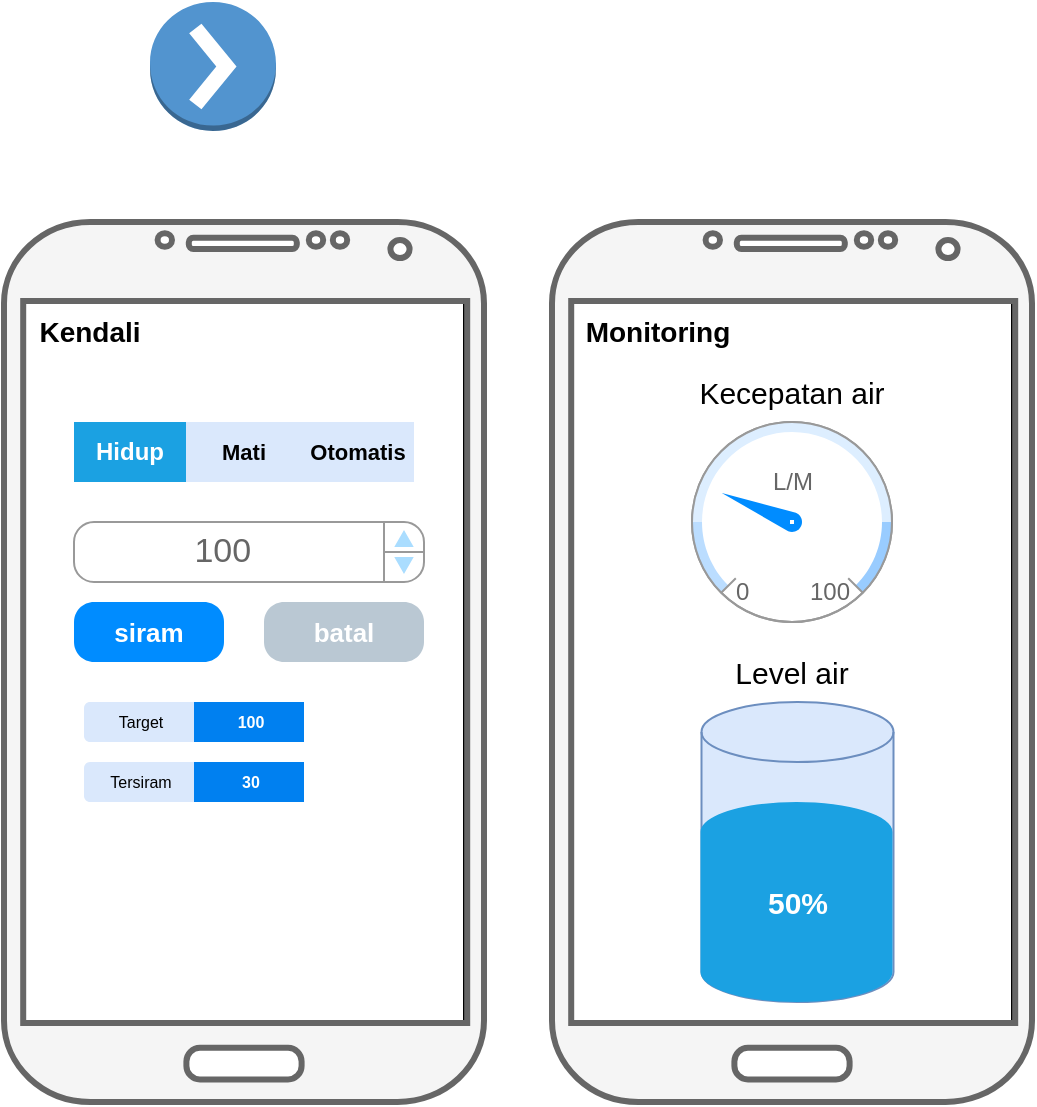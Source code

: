 <mxfile>
    <diagram id="9L7Wck0KFNMNRKOT99sG" name="Mobile">
        <mxGraphModel dx="1504" dy="1577" grid="1" gridSize="10" guides="1" tooltips="1" connect="1" arrows="1" fold="1" page="1" pageScale="1" pageWidth="827" pageHeight="1169" math="0" shadow="0">
            <root>
                <mxCell id="0"/>
                <mxCell id="1" parent="0"/>
                <mxCell id="GaWWMe3E1NepcdC9OFB--33" value="" style="rounded=0;whiteSpace=wrap;html=1;shadow=0;sketch=0;strokeColor=default;strokeWidth=1;gradientColor=none;" parent="1" vertex="1">
                    <mxGeometry x="100" y="-910" width="220" height="360" as="geometry"/>
                </mxCell>
                <mxCell id="2" value="" style="verticalLabelPosition=bottom;verticalAlign=top;html=1;shadow=0;dashed=0;strokeWidth=3;shape=mxgraph.android.phone2;strokeColor=#666666;fillColor=#f5f5f5;fontColor=#333333;gradientColor=none;" parent="1" vertex="1">
                    <mxGeometry x="90" y="-950" width="240" height="440" as="geometry"/>
                </mxCell>
                <mxCell id="GaWWMe3E1NepcdC9OFB--12" value="" style="shape=table;html=1;whiteSpace=wrap;startSize=0;container=1;collapsible=0;childLayout=tableLayout;strokeWidth=1;strokeColor=none;fontStyle=1;fontSize=11;" parent="1" vertex="1">
                    <mxGeometry x="125" y="-850" width="170" height="30" as="geometry"/>
                </mxCell>
                <mxCell id="GaWWMe3E1NepcdC9OFB--13" value="" style="shape=tableRow;horizontal=0;startSize=0;swimlaneHead=0;swimlaneBody=0;top=0;left=0;bottom=0;right=0;collapsible=0;dropTarget=0;fillColor=none;points=[[0,0.5],[1,0.5]];portConstraint=eastwest;strokeWidth=3;" parent="GaWWMe3E1NepcdC9OFB--12" vertex="1">
                    <mxGeometry width="170" height="30" as="geometry"/>
                </mxCell>
                <mxCell id="GaWWMe3E1NepcdC9OFB--14" value="&lt;b&gt;Hidup&lt;/b&gt;" style="shape=partialRectangle;html=1;whiteSpace=wrap;connectable=0;fillColor=#1ba1e2;top=0;left=0;bottom=0;right=0;overflow=hidden;strokeWidth=3;strokeColor=#006EAF;fontColor=#ffffff;" parent="GaWWMe3E1NepcdC9OFB--13" vertex="1">
                    <mxGeometry width="56" height="30" as="geometry">
                        <mxRectangle width="56" height="30" as="alternateBounds"/>
                    </mxGeometry>
                </mxCell>
                <mxCell id="GaWWMe3E1NepcdC9OFB--15" value="&lt;b&gt;&lt;font style=&quot;font-size: 11px;&quot;&gt;Mati&lt;/font&gt;&lt;/b&gt;" style="shape=partialRectangle;html=1;whiteSpace=wrap;connectable=0;fillColor=#dae8fc;top=0;left=0;bottom=0;right=0;overflow=hidden;strokeWidth=3;strokeColor=none;" parent="GaWWMe3E1NepcdC9OFB--13" vertex="1">
                    <mxGeometry x="56" width="58" height="30" as="geometry">
                        <mxRectangle width="58" height="30" as="alternateBounds"/>
                    </mxGeometry>
                </mxCell>
                <mxCell id="GaWWMe3E1NepcdC9OFB--16" value="&lt;b&gt;&lt;font style=&quot;font-size: 11px;&quot;&gt;Otomatis&lt;/font&gt;&lt;/b&gt;" style="shape=partialRectangle;html=1;whiteSpace=wrap;connectable=0;fillColor=#dae8fc;top=0;left=0;bottom=0;right=0;overflow=hidden;strokeWidth=3;strokeColor=none;" parent="GaWWMe3E1NepcdC9OFB--13" vertex="1">
                    <mxGeometry x="114" width="56" height="30" as="geometry">
                        <mxRectangle width="56" height="30" as="alternateBounds"/>
                    </mxGeometry>
                </mxCell>
                <mxCell id="GaWWMe3E1NepcdC9OFB--25" value="&lt;table cellpadding=&quot;0&quot; cellspacing=&quot;0&quot; style=&quot;width:100%;height:100%;&quot;&gt;&lt;tr&gt;&lt;td style=&quot;width:85%&quot;&gt;100&lt;/td&gt;&lt;td style=&quot;width:15%&quot;&gt;&lt;/td&gt;&lt;/tr&gt;&lt;/table&gt;" style="strokeWidth=1;shadow=0;dashed=0;align=center;html=1;shape=mxgraph.mockup.forms.spinner;strokeColor=#999999;spinLayout=right;spinStyle=normal;adjStyle=triangle;fillColor=#aaddff;fontSize=17;fontColor=#666666;mainText=;html=1;overflow=fill;" parent="1" vertex="1">
                    <mxGeometry x="125" y="-800" width="175" height="30" as="geometry"/>
                </mxCell>
                <mxCell id="GaWWMe3E1NepcdC9OFB--34" value="Kendali" style="text;html=1;strokeColor=none;fillColor=none;align=center;verticalAlign=middle;whiteSpace=wrap;rounded=0;shadow=0;sketch=0;strokeWidth=1;fontStyle=1;fontSize=14;" parent="1" vertex="1">
                    <mxGeometry x="103" y="-910" width="60" height="30" as="geometry"/>
                </mxCell>
                <mxCell id="GaWWMe3E1NepcdC9OFB--35" value="&lt;font style=&quot;font-size: 13px;&quot;&gt;siram&lt;/font&gt;" style="strokeWidth=1;shadow=0;dashed=0;align=center;html=1;shape=mxgraph.mockup.buttons.button;strokeColor=none;fontColor=#ffffff;mainText=;buttonStyle=round;fontSize=17;fontStyle=1;fillColor=#008cff;whiteSpace=wrap;sketch=0;" parent="1" vertex="1">
                    <mxGeometry x="125" y="-760" width="75" height="30" as="geometry"/>
                </mxCell>
                <mxCell id="GaWWMe3E1NepcdC9OFB--36" value="&lt;font style=&quot;font-size: 13px;&quot;&gt;batal&lt;/font&gt;" style="strokeWidth=1;shadow=0;dashed=0;align=center;html=1;shape=mxgraph.mockup.buttons.button;strokeColor=none;mainText=;buttonStyle=round;fontSize=17;fontStyle=1;fillColor=#bac8d3;whiteSpace=wrap;sketch=0;fontColor=#FFFFFF;" parent="1" vertex="1">
                    <mxGeometry x="220" y="-760" width="80" height="30" as="geometry"/>
                </mxCell>
                <mxCell id="GaWWMe3E1NepcdC9OFB--37" value="" style="rounded=0;whiteSpace=wrap;html=1;shadow=0;sketch=0;strokeColor=default;strokeWidth=1;gradientColor=none;" parent="1" vertex="1">
                    <mxGeometry x="374" y="-910" width="220" height="360" as="geometry"/>
                </mxCell>
                <mxCell id="GaWWMe3E1NepcdC9OFB--38" value="" style="verticalLabelPosition=bottom;verticalAlign=top;html=1;shadow=0;dashed=0;strokeWidth=3;shape=mxgraph.android.phone2;strokeColor=#666666;fillColor=#f5f5f5;fontColor=#333333;gradientColor=none;" parent="1" vertex="1">
                    <mxGeometry x="364" y="-950" width="240" height="440" as="geometry"/>
                </mxCell>
                <mxCell id="GaWWMe3E1NepcdC9OFB--45" value="Monitoring" style="text;html=1;strokeColor=none;fillColor=none;align=center;verticalAlign=middle;whiteSpace=wrap;rounded=0;shadow=0;sketch=0;strokeWidth=1;fontStyle=1;fontSize=14;" parent="1" vertex="1">
                    <mxGeometry x="387" y="-910" width="60" height="30" as="geometry"/>
                </mxCell>
                <mxCell id="GaWWMe3E1NepcdC9OFB--48" value="" style="verticalLabelPosition=bottom;shadow=0;dashed=0;align=center;html=1;verticalAlign=top;strokeWidth=1;shape=mxgraph.mockup.graphics.gauge;fillColor=#ffffff;strokeColor=#999999;gaugePos=25;scaleColors=#bbddff,#ddeeff,#99ccff;gaugeLabels=,,;needleColor=#008cff;" parent="1" vertex="1">
                    <mxGeometry x="434" y="-850" width="100" height="100" as="geometry"/>
                </mxCell>
                <mxCell id="GaWWMe3E1NepcdC9OFB--49" value="L/M" style="strokeWidth=1;shadow=0;dashed=0;align=center;html=1;shape=mxgraph.mockup.graphics.anchor;fontColor=#666666;" parent="GaWWMe3E1NepcdC9OFB--48" vertex="1">
                    <mxGeometry x="25" y="20" width="50" height="20" as="geometry"/>
                </mxCell>
                <mxCell id="GaWWMe3E1NepcdC9OFB--50" value="0" style="strokeWidth=1;shadow=0;dashed=0;align=center;html=1;shape=mxgraph.mockup.graphics.anchor;align=left;fontColor=#666666;" parent="GaWWMe3E1NepcdC9OFB--48" vertex="1">
                    <mxGeometry x="20" y="75" width="50" height="20" as="geometry"/>
                </mxCell>
                <mxCell id="GaWWMe3E1NepcdC9OFB--51" value="100" style="strokeWidth=1;shadow=0;dashed=0;align=center;html=1;shape=mxgraph.mockup.graphics.anchor;align=right;fontColor=#666666;" parent="GaWWMe3E1NepcdC9OFB--48" vertex="1">
                    <mxGeometry x="30" y="75" width="50" height="20" as="geometry"/>
                </mxCell>
                <mxCell id="GaWWMe3E1NepcdC9OFB--52" value="" style="shape=cylinder3;whiteSpace=wrap;html=1;boundedLbl=1;backgroundOutline=1;size=15;shadow=0;sketch=0;strokeColor=#6c8ebf;strokeWidth=1;fontSize=13;fillColor=#dae8fc;" parent="1" vertex="1">
                    <mxGeometry x="438.75" y="-710" width="96" height="150" as="geometry"/>
                </mxCell>
                <mxCell id="GaWWMe3E1NepcdC9OFB--53" value="" style="shape=cylinder3;whiteSpace=wrap;html=1;boundedLbl=1;backgroundOutline=1;size=15;shadow=0;sketch=0;strokeColor=none;strokeWidth=1;fontSize=13;fontColor=#ffffff;fillColor=#1ba1e2;" parent="1" vertex="1">
                    <mxGeometry x="438.25" y="-660" width="96" height="100" as="geometry"/>
                </mxCell>
                <mxCell id="GaWWMe3E1NepcdC9OFB--54" value="50%" style="text;html=1;strokeColor=none;fillColor=none;align=center;verticalAlign=middle;whiteSpace=wrap;rounded=0;shadow=0;sketch=0;strokeWidth=1;fontSize=15;fontColor=#FFFFFF;fontStyle=1" parent="1" vertex="1">
                    <mxGeometry x="456.75" y="-625" width="60" height="30" as="geometry"/>
                </mxCell>
                <mxCell id="an2XCiXpJ7-AcVYaTtdH-2" value="Kecepatan air" style="text;html=1;strokeColor=none;fillColor=none;align=center;verticalAlign=middle;whiteSpace=wrap;rounded=0;shadow=0;sketch=0;strokeWidth=1;fontSize=15;fontColor=#000000;" parent="1" vertex="1">
                    <mxGeometry x="434" y="-880" width="100" height="30" as="geometry"/>
                </mxCell>
                <mxCell id="an2XCiXpJ7-AcVYaTtdH-4" value="Level air" style="text;html=1;strokeColor=none;fillColor=none;align=center;verticalAlign=middle;whiteSpace=wrap;rounded=0;shadow=0;sketch=0;strokeWidth=1;fontSize=15;fontColor=#000000;" parent="1" vertex="1">
                    <mxGeometry x="434" y="-740" width="100" height="30" as="geometry"/>
                </mxCell>
                <mxCell id="an2XCiXpJ7-AcVYaTtdH-13" value="" style="group" parent="1" vertex="1" connectable="0">
                    <mxGeometry x="130" y="-710" width="110" height="20" as="geometry"/>
                </mxCell>
                <mxCell id="an2XCiXpJ7-AcVYaTtdH-9" value="Target" style="strokeColor=none;fillColor=#dae8fc;html=1;strokeWidth=1;shadow=0;dashed=0;shape=mxgraph.ios7ui.leftButton;rSize=3;fontSize=8;sketch=0;" parent="an2XCiXpJ7-AcVYaTtdH-13" vertex="1">
                    <mxGeometry width="55.0" height="20" as="geometry"/>
                </mxCell>
                <mxCell id="an2XCiXpJ7-AcVYaTtdH-12" value="100" style="html=1;strokeWidth=1;shadow=0;dashed=0;shape=mxgraph.ios7ui.rrect;rSize=0;strokeColor=none;fillColor=#0080F0;fontColor=#ffffff;fontSize=8;sketch=0;fontStyle=1" parent="an2XCiXpJ7-AcVYaTtdH-13" vertex="1">
                    <mxGeometry x="55.0" width="55.0" height="20" as="geometry"/>
                </mxCell>
                <mxCell id="an2XCiXpJ7-AcVYaTtdH-14" value="" style="group" parent="1" vertex="1" connectable="0">
                    <mxGeometry x="130" y="-680" width="110" height="20" as="geometry"/>
                </mxCell>
                <mxCell id="an2XCiXpJ7-AcVYaTtdH-15" value="Tersiram" style="strokeColor=none;fillColor=#dae8fc;html=1;strokeWidth=1;shadow=0;dashed=0;shape=mxgraph.ios7ui.leftButton;rSize=3;fontSize=8;sketch=0;" parent="an2XCiXpJ7-AcVYaTtdH-14" vertex="1">
                    <mxGeometry width="55.0" height="20" as="geometry"/>
                </mxCell>
                <mxCell id="an2XCiXpJ7-AcVYaTtdH-16" value="30" style="html=1;strokeWidth=1;shadow=0;dashed=0;shape=mxgraph.ios7ui.rrect;rSize=0;strokeColor=none;fillColor=#0080F0;fontColor=#ffffff;fontSize=8;sketch=0;fontStyle=1" parent="an2XCiXpJ7-AcVYaTtdH-14" vertex="1">
                    <mxGeometry x="55.0" width="55.0" height="20" as="geometry"/>
                </mxCell>
                <mxCell id="6" value="" style="outlineConnect=0;dashed=0;verticalLabelPosition=bottom;verticalAlign=top;align=center;html=1;shape=mxgraph.aws3.action;fillColor=#5294CF;gradientColor=none;" vertex="1" parent="1">
                    <mxGeometry x="163" y="-1060" width="63" height="64.5" as="geometry"/>
                </mxCell>
            </root>
        </mxGraphModel>
    </diagram>
</mxfile>